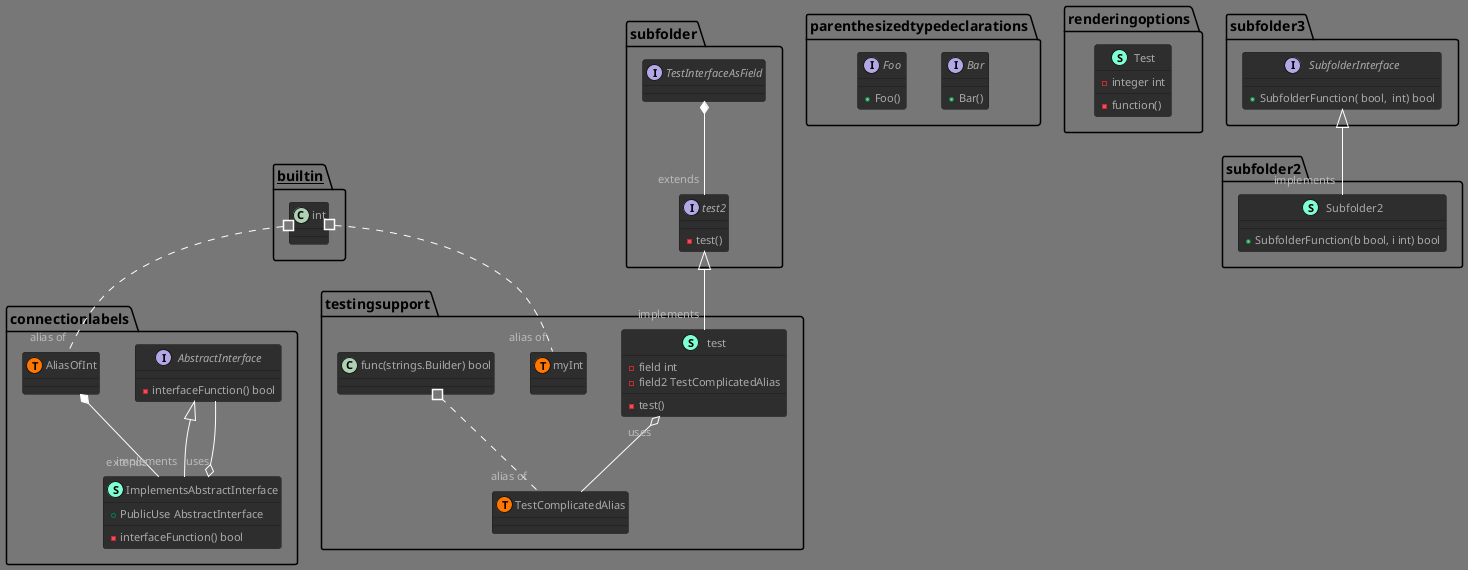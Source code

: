 @startuml
!theme reddress-darkorange
skinparam class {
  attributeIconSize 8
}
namespace connectionlabels {
    interface AbstractInterface  {
        - interfaceFunction() bool

    }
    class ImplementsAbstractInterface << (S,Aquamarine) >> {
        + PublicUse AbstractInterface

        - interfaceFunction() bool

    }
    class connectionlabels.AliasOfInt << (T, #FF7700) >>  {
    }
}
"connectionlabels.AliasOfInt" *-- "extends""connectionlabels.ImplementsAbstractInterface"

"connectionlabels.AbstractInterface" <|-- "implements""connectionlabels.ImplementsAbstractInterface"

"connectionlabels.ImplementsAbstractInterface""uses" o-- "connectionlabels.AbstractInterface"

namespace parenthesizedtypedeclarations {
    interface Bar  {
        + Bar()

    }
    interface Foo  {
        + Foo()

    }
}



namespace renderingoptions {
    class Test << (S,Aquamarine) >> {
        - integer int

        - function()

    }
}



namespace subfolder {
    interface TestInterfaceAsField  {
    }
    interface test2  {
        - test()

    }
}
"subfolder.TestInterfaceAsField" *-- "extends""subfolder.test2"



namespace subfolder2 {
    class Subfolder2 << (S,Aquamarine) >> {
        + SubfolderFunction(b bool, i int) bool

    }
}

"subfolder3.SubfolderInterface" <|-- "implements""subfolder2.Subfolder2"


namespace subfolder3 {
    interface SubfolderInterface  {
        + SubfolderFunction( bool,  int) bool

    }
}



namespace testingsupport {
    class test << (S,Aquamarine) >> {
        - field int
        - field2 TestComplicatedAlias

        - test()

    }
    class testingsupport.TestComplicatedAlias << (T, #FF7700) >>  {
    }
    class testingsupport.myInt << (T, #FF7700) >>  {
    }
    class "func(strings.Builder) bool" as funcstringsBuilderbool {
        'This class was created so that we can correctly have an alias pointing to this name. Since it contains dots that can break namespaces
    }
}

"subfolder.test2" <|-- "implements""testingsupport.test"

"testingsupport.test""uses" o-- "testingsupport.TestComplicatedAlias"

"__builtin__.int" #.. "alias of""connectionlabels.AliasOfInt"
"__builtin__.int" #.. "alias of""testingsupport.myInt"
"testingsupport.funcstringsBuilderbool" #.. "alias of""testingsupport.TestComplicatedAlias"
@enduml
